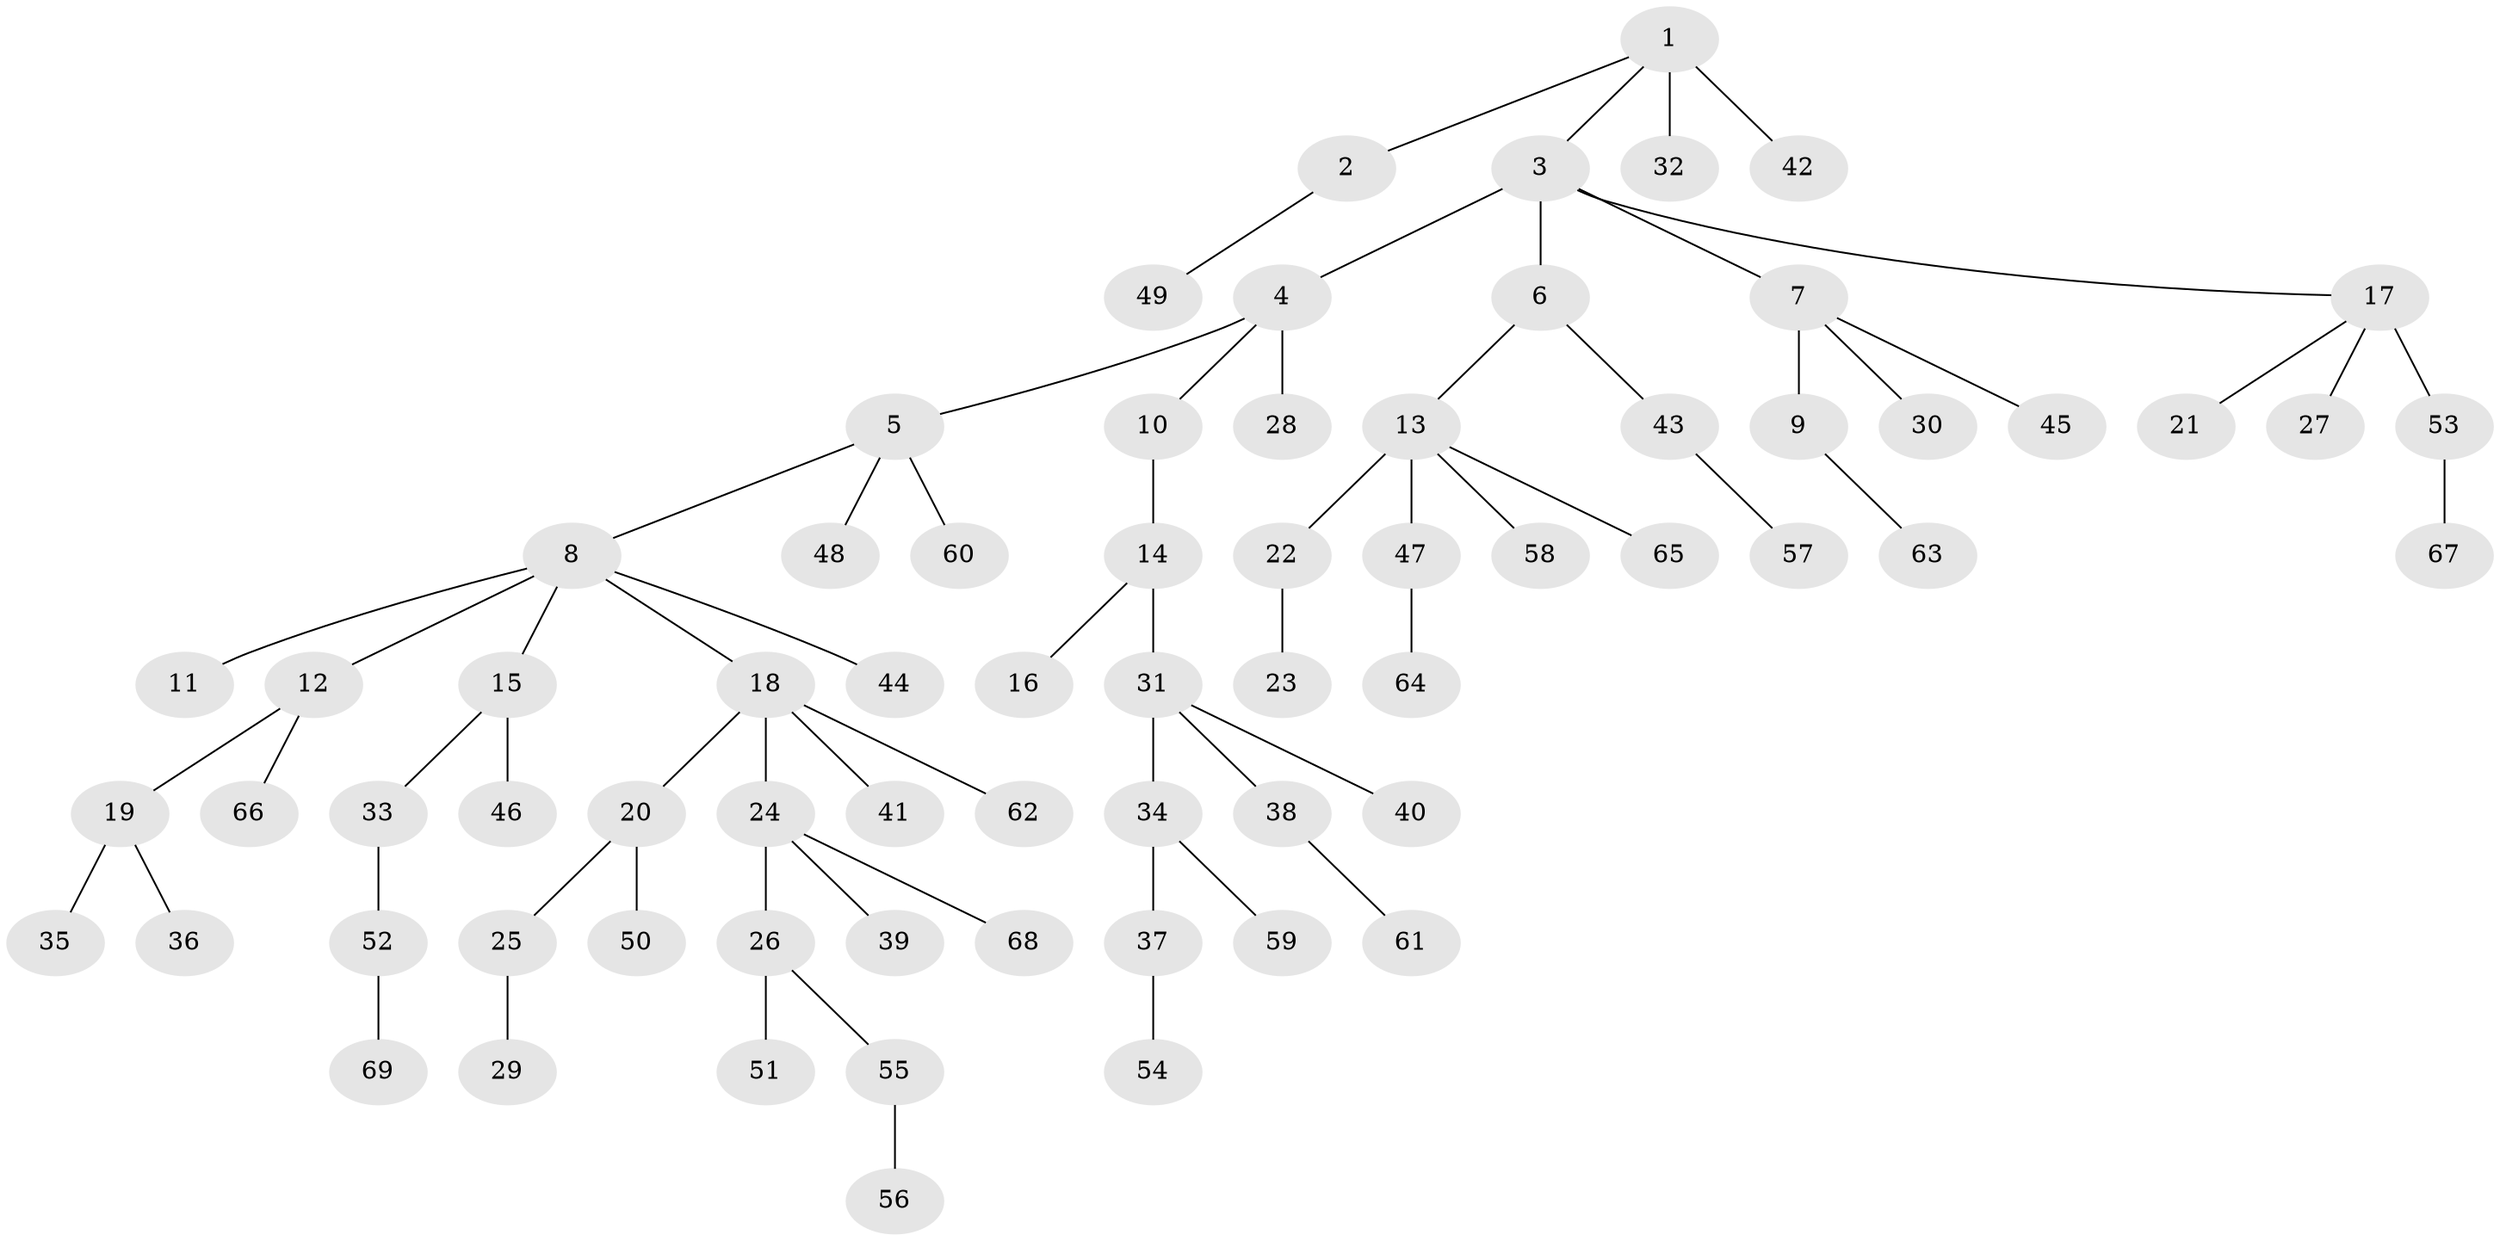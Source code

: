 // original degree distribution, {4: 0.07518796992481203, 3: 0.09022556390977443, 6: 0.015037593984962405, 7: 0.015037593984962405, 2: 0.2631578947368421, 1: 0.5037593984962406, 5: 0.03759398496240601}
// Generated by graph-tools (version 1.1) at 2025/36/03/09/25 02:36:40]
// undirected, 69 vertices, 68 edges
graph export_dot {
graph [start="1"]
  node [color=gray90,style=filled];
  1;
  2;
  3;
  4;
  5;
  6;
  7;
  8;
  9;
  10;
  11;
  12;
  13;
  14;
  15;
  16;
  17;
  18;
  19;
  20;
  21;
  22;
  23;
  24;
  25;
  26;
  27;
  28;
  29;
  30;
  31;
  32;
  33;
  34;
  35;
  36;
  37;
  38;
  39;
  40;
  41;
  42;
  43;
  44;
  45;
  46;
  47;
  48;
  49;
  50;
  51;
  52;
  53;
  54;
  55;
  56;
  57;
  58;
  59;
  60;
  61;
  62;
  63;
  64;
  65;
  66;
  67;
  68;
  69;
  1 -- 2 [weight=1.0];
  1 -- 3 [weight=1.0];
  1 -- 32 [weight=1.0];
  1 -- 42 [weight=2.0];
  2 -- 49 [weight=1.0];
  3 -- 4 [weight=1.0];
  3 -- 6 [weight=1.0];
  3 -- 7 [weight=1.0];
  3 -- 17 [weight=1.0];
  4 -- 5 [weight=1.0];
  4 -- 10 [weight=1.0];
  4 -- 28 [weight=2.0];
  5 -- 8 [weight=1.0];
  5 -- 48 [weight=1.0];
  5 -- 60 [weight=1.0];
  6 -- 13 [weight=1.0];
  6 -- 43 [weight=1.0];
  7 -- 9 [weight=2.0];
  7 -- 30 [weight=1.0];
  7 -- 45 [weight=1.0];
  8 -- 11 [weight=1.0];
  8 -- 12 [weight=1.0];
  8 -- 15 [weight=1.0];
  8 -- 18 [weight=1.0];
  8 -- 44 [weight=1.0];
  9 -- 63 [weight=1.0];
  10 -- 14 [weight=2.0];
  12 -- 19 [weight=1.0];
  12 -- 66 [weight=1.0];
  13 -- 22 [weight=3.0];
  13 -- 47 [weight=1.0];
  13 -- 58 [weight=1.0];
  13 -- 65 [weight=1.0];
  14 -- 16 [weight=1.0];
  14 -- 31 [weight=1.0];
  15 -- 33 [weight=1.0];
  15 -- 46 [weight=3.0];
  17 -- 21 [weight=1.0];
  17 -- 27 [weight=1.0];
  17 -- 53 [weight=3.0];
  18 -- 20 [weight=1.0];
  18 -- 24 [weight=1.0];
  18 -- 41 [weight=1.0];
  18 -- 62 [weight=1.0];
  19 -- 35 [weight=1.0];
  19 -- 36 [weight=1.0];
  20 -- 25 [weight=1.0];
  20 -- 50 [weight=2.0];
  22 -- 23 [weight=1.0];
  24 -- 26 [weight=1.0];
  24 -- 39 [weight=1.0];
  24 -- 68 [weight=1.0];
  25 -- 29 [weight=1.0];
  26 -- 51 [weight=2.0];
  26 -- 55 [weight=1.0];
  31 -- 34 [weight=1.0];
  31 -- 38 [weight=1.0];
  31 -- 40 [weight=1.0];
  33 -- 52 [weight=1.0];
  34 -- 37 [weight=1.0];
  34 -- 59 [weight=1.0];
  37 -- 54 [weight=1.0];
  38 -- 61 [weight=1.0];
  43 -- 57 [weight=2.0];
  47 -- 64 [weight=1.0];
  52 -- 69 [weight=1.0];
  53 -- 67 [weight=1.0];
  55 -- 56 [weight=1.0];
}
